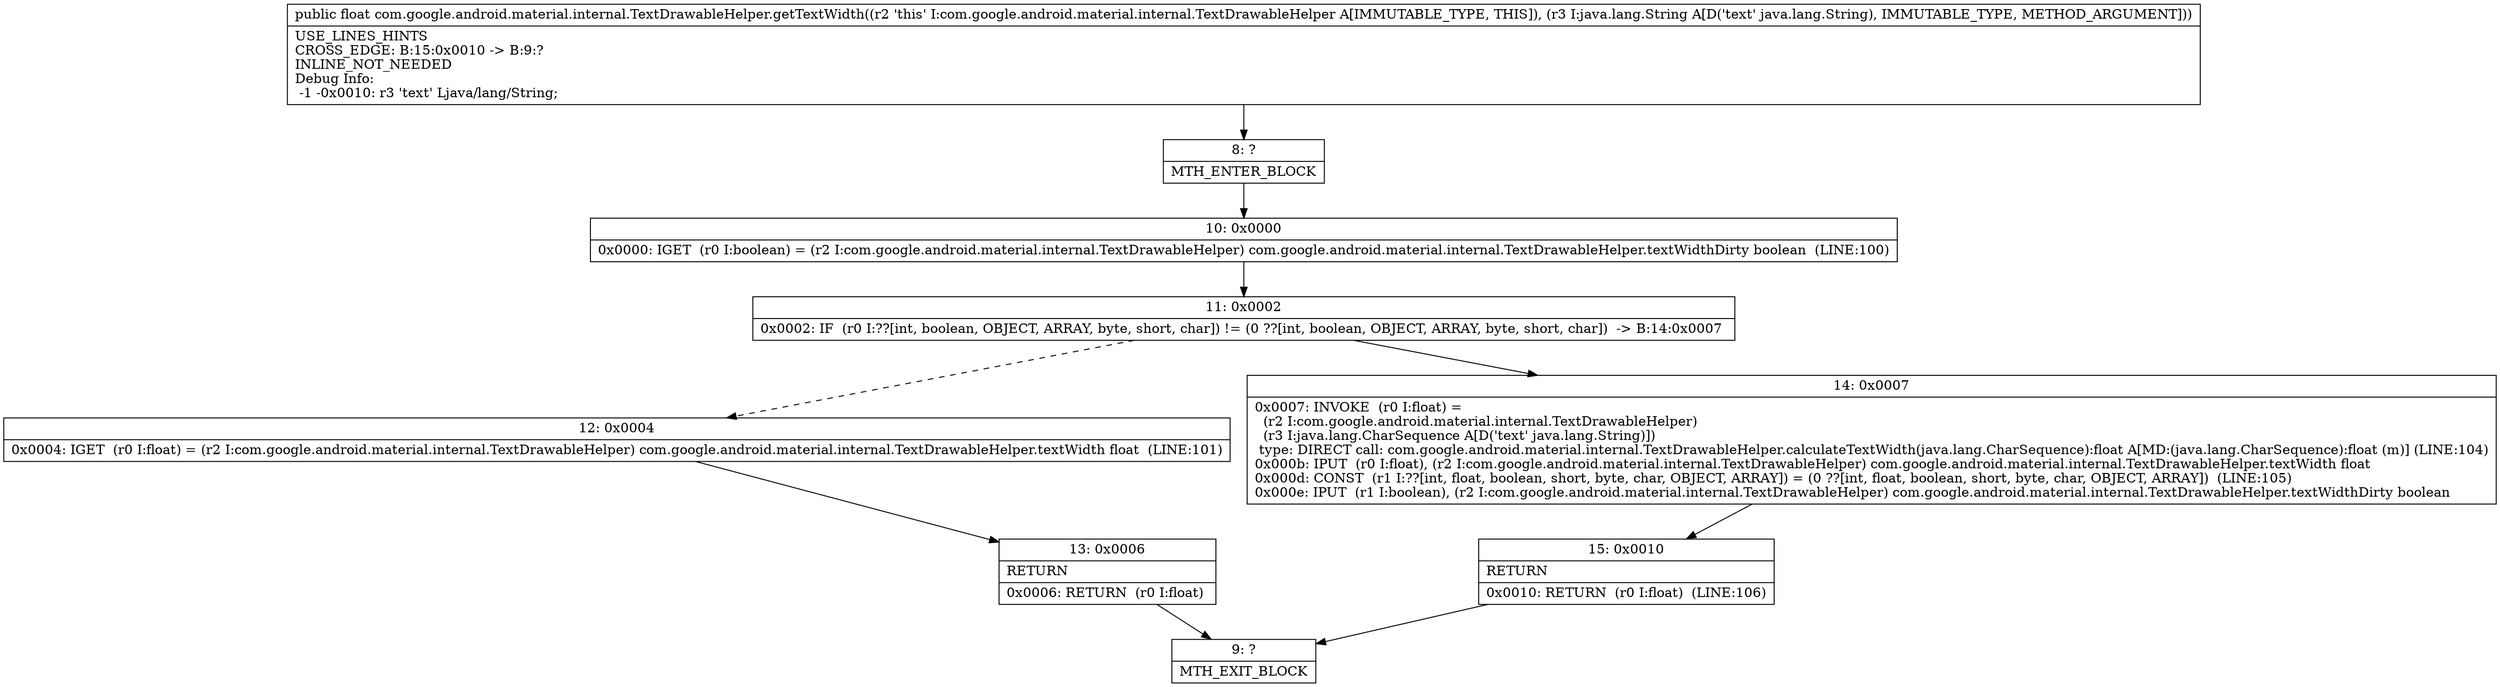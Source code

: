 digraph "CFG forcom.google.android.material.internal.TextDrawableHelper.getTextWidth(Ljava\/lang\/String;)F" {
Node_8 [shape=record,label="{8\:\ ?|MTH_ENTER_BLOCK\l}"];
Node_10 [shape=record,label="{10\:\ 0x0000|0x0000: IGET  (r0 I:boolean) = (r2 I:com.google.android.material.internal.TextDrawableHelper) com.google.android.material.internal.TextDrawableHelper.textWidthDirty boolean  (LINE:100)\l}"];
Node_11 [shape=record,label="{11\:\ 0x0002|0x0002: IF  (r0 I:??[int, boolean, OBJECT, ARRAY, byte, short, char]) != (0 ??[int, boolean, OBJECT, ARRAY, byte, short, char])  \-\> B:14:0x0007 \l}"];
Node_12 [shape=record,label="{12\:\ 0x0004|0x0004: IGET  (r0 I:float) = (r2 I:com.google.android.material.internal.TextDrawableHelper) com.google.android.material.internal.TextDrawableHelper.textWidth float  (LINE:101)\l}"];
Node_13 [shape=record,label="{13\:\ 0x0006|RETURN\l|0x0006: RETURN  (r0 I:float) \l}"];
Node_9 [shape=record,label="{9\:\ ?|MTH_EXIT_BLOCK\l}"];
Node_14 [shape=record,label="{14\:\ 0x0007|0x0007: INVOKE  (r0 I:float) = \l  (r2 I:com.google.android.material.internal.TextDrawableHelper)\l  (r3 I:java.lang.CharSequence A[D('text' java.lang.String)])\l type: DIRECT call: com.google.android.material.internal.TextDrawableHelper.calculateTextWidth(java.lang.CharSequence):float A[MD:(java.lang.CharSequence):float (m)] (LINE:104)\l0x000b: IPUT  (r0 I:float), (r2 I:com.google.android.material.internal.TextDrawableHelper) com.google.android.material.internal.TextDrawableHelper.textWidth float \l0x000d: CONST  (r1 I:??[int, float, boolean, short, byte, char, OBJECT, ARRAY]) = (0 ??[int, float, boolean, short, byte, char, OBJECT, ARRAY])  (LINE:105)\l0x000e: IPUT  (r1 I:boolean), (r2 I:com.google.android.material.internal.TextDrawableHelper) com.google.android.material.internal.TextDrawableHelper.textWidthDirty boolean \l}"];
Node_15 [shape=record,label="{15\:\ 0x0010|RETURN\l|0x0010: RETURN  (r0 I:float)  (LINE:106)\l}"];
MethodNode[shape=record,label="{public float com.google.android.material.internal.TextDrawableHelper.getTextWidth((r2 'this' I:com.google.android.material.internal.TextDrawableHelper A[IMMUTABLE_TYPE, THIS]), (r3 I:java.lang.String A[D('text' java.lang.String), IMMUTABLE_TYPE, METHOD_ARGUMENT]))  | USE_LINES_HINTS\lCROSS_EDGE: B:15:0x0010 \-\> B:9:?\lINLINE_NOT_NEEDED\lDebug Info:\l  \-1 \-0x0010: r3 'text' Ljava\/lang\/String;\l}"];
MethodNode -> Node_8;Node_8 -> Node_10;
Node_10 -> Node_11;
Node_11 -> Node_12[style=dashed];
Node_11 -> Node_14;
Node_12 -> Node_13;
Node_13 -> Node_9;
Node_14 -> Node_15;
Node_15 -> Node_9;
}

